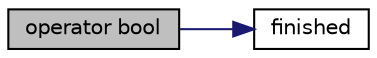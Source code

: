 digraph "operator bool"
{
 // LATEX_PDF_SIZE
  edge [fontname="Helvetica",fontsize="10",labelfontname="Helvetica",labelfontsize="10"];
  node [fontname="Helvetica",fontsize="10",shape=record];
  rankdir="LR";
  Node1 [label="operator bool",height=0.2,width=0.4,color="black", fillcolor="grey75", style="filled", fontcolor="black",tooltip=" "];
  Node1 -> Node2 [color="midnightblue",fontsize="10",style="solid",fontname="Helvetica"];
  Node2 [label="finished",height=0.2,width=0.4,color="black", fillcolor="white", style="filled",URL="$classpFlow_1_1timeFolder.html#aebaed0be88cbcf45f1985b819c9dabb7",tooltip=" "];
}
